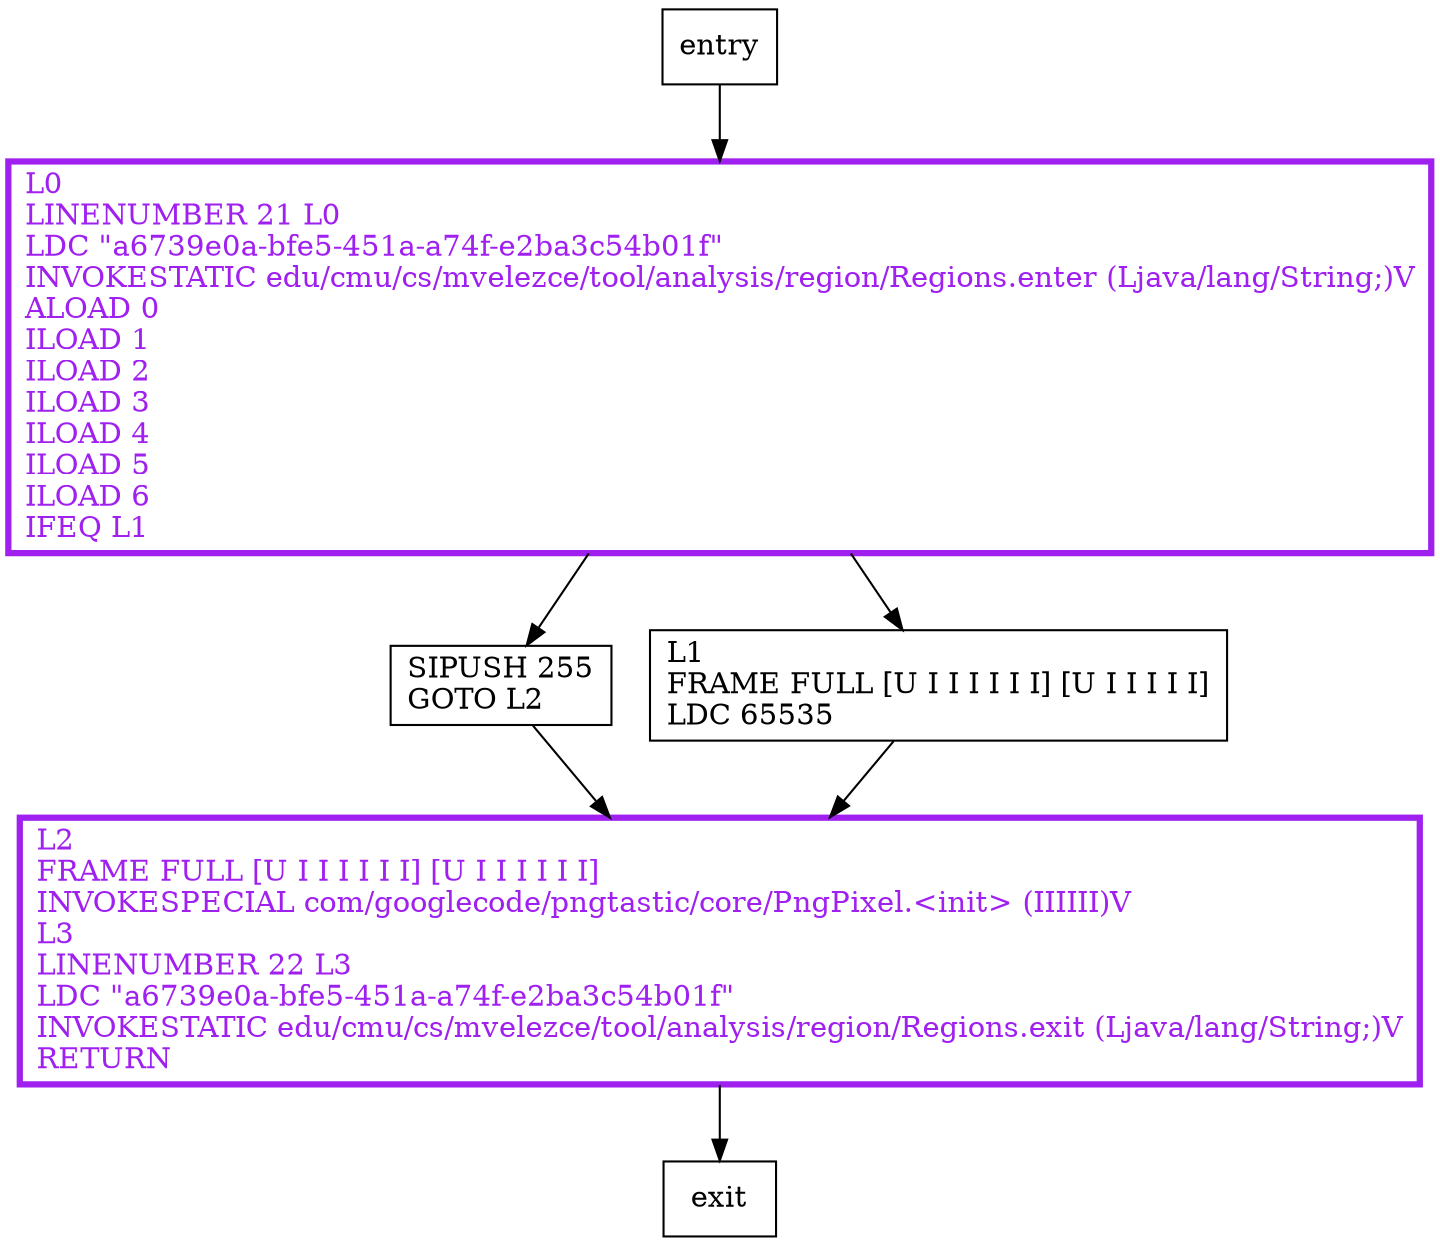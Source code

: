 digraph <init> {
node [shape=record];
170144208 [label="L2\lFRAME FULL [U I I I I I I] [U I I I I I I]\lINVOKESPECIAL com/googlecode/pngtastic/core/PngPixel.\<init\> (IIIIII)V\lL3\lLINENUMBER 22 L3\lLDC \"a6739e0a-bfe5-451a-a74f-e2ba3c54b01f\"\lINVOKESTATIC edu/cmu/cs/mvelezce/tool/analysis/region/Regions.exit (Ljava/lang/String;)V\lRETURN\l"];
837108062 [label="SIPUSH 255\lGOTO L2\l"];
888473870 [label="L1\lFRAME FULL [U I I I I I I] [U I I I I I]\lLDC 65535\l"];
1765795529 [label="L0\lLINENUMBER 21 L0\lLDC \"a6739e0a-bfe5-451a-a74f-e2ba3c54b01f\"\lINVOKESTATIC edu/cmu/cs/mvelezce/tool/analysis/region/Regions.enter (Ljava/lang/String;)V\lALOAD 0\lILOAD 1\lILOAD 2\lILOAD 3\lILOAD 4\lILOAD 5\lILOAD 6\lIFEQ L1\l"];
entry;
exit;
entry -> 1765795529;
170144208 -> exit;
837108062 -> 170144208;
888473870 -> 170144208;
1765795529 -> 837108062;
1765795529 -> 888473870;
170144208[fontcolor="purple", penwidth=3, color="purple"];
1765795529[fontcolor="purple", penwidth=3, color="purple"];
}
